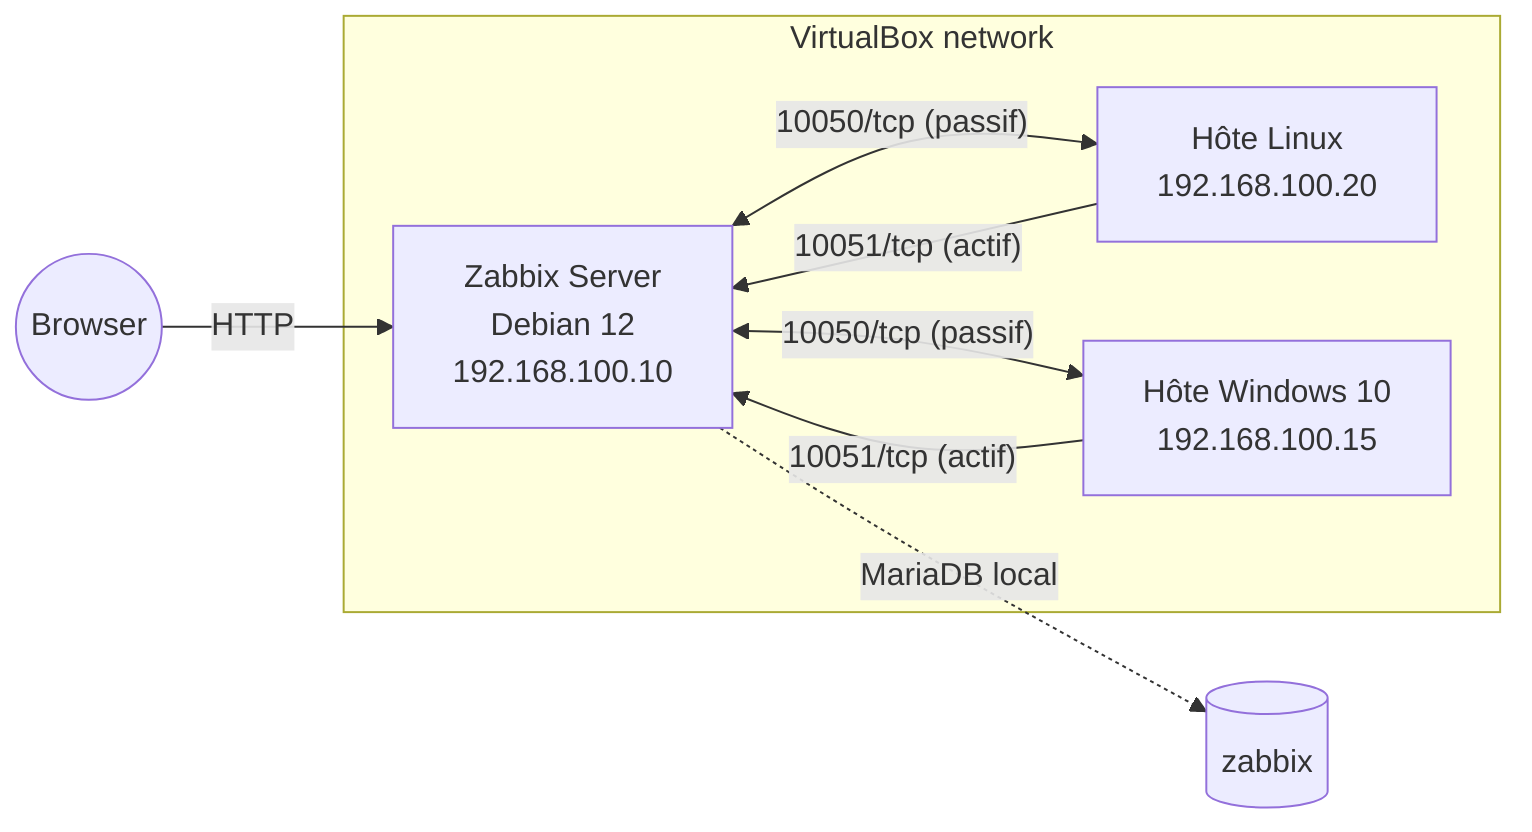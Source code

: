 %% Mermaid — Architecture Zabbix ECF
flowchart LR
  subgraph VBox["VirtualBox network"]
    Srv[Zabbix Server\nDebian 12\n192.168.100.10]
    Lnx[Hôte Linux\n192.168.100.20]
    Win[Hôte Windows 10\n192.168.100.15]
  end

  Srv <-- 10050/tcp (passif) --> Lnx
  Srv <-- 10050/tcp (passif) --> Win
  Lnx -- 10051/tcp (actif) --> Srv
  Win -- 10051/tcp (actif) --> Srv

  user((Browser)) -->|HTTP| Srv
  Srv -.->|MariaDB local| DB[(zabbix)]